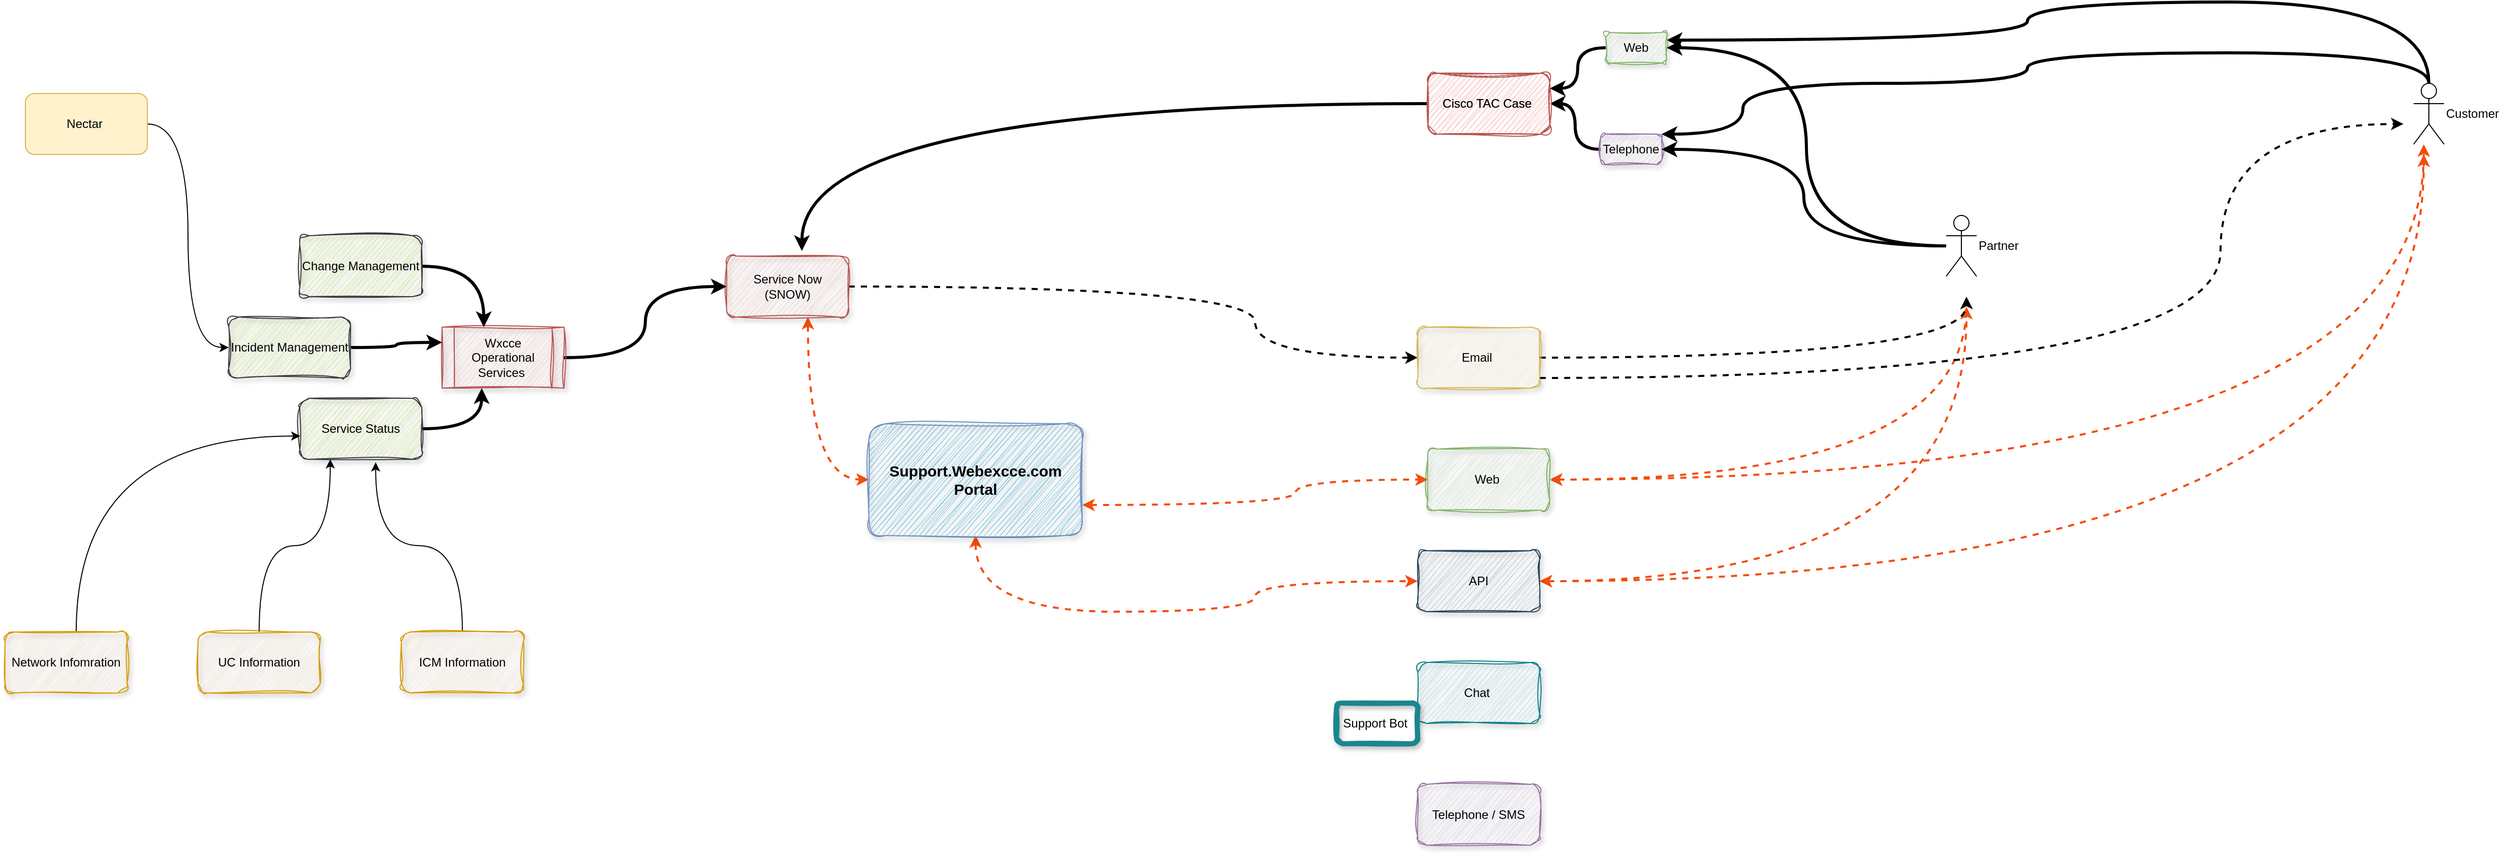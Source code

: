 <mxfile version="21.2.8" type="device" pages="2">
  <diagram name="Page-1" id="7oLF6MJBCvV3MgJ7693g">
    <mxGraphModel dx="2614" dy="551" grid="0" gridSize="10" guides="0" tooltips="1" connect="1" arrows="1" fold="1" page="1" pageScale="1" pageWidth="850" pageHeight="1100" math="0" shadow="0">
      <root>
        <mxCell id="0" />
        <mxCell id="1" parent="0" />
        <mxCell id="j0EKEkflC1mZHNeprfqH-12" style="edgeStyle=orthogonalEdgeStyle;curved=1;orthogonalLoop=1;jettySize=auto;html=1;entryX=1;entryY=0.25;entryDx=0;entryDy=0;strokeWidth=3;" parent="1" source="j0EKEkflC1mZHNeprfqH-2" target="j0EKEkflC1mZHNeprfqH-6" edge="1">
          <mxGeometry relative="1" as="geometry">
            <Array as="points">
              <mxPoint x="1594" y="97" />
              <mxPoint x="1199" y="97" />
              <mxPoint x="1199" y="135" />
            </Array>
          </mxGeometry>
        </mxCell>
        <mxCell id="j0EKEkflC1mZHNeprfqH-15" style="edgeStyle=orthogonalEdgeStyle;curved=1;orthogonalLoop=1;jettySize=auto;html=1;strokeWidth=3;" parent="1" source="j0EKEkflC1mZHNeprfqH-2" edge="1">
          <mxGeometry relative="1" as="geometry">
            <mxPoint x="839" y="227" as="targetPoint" />
            <Array as="points">
              <mxPoint x="1594" y="147" />
              <mxPoint x="1199" y="147" />
              <mxPoint x="1199" y="177" />
              <mxPoint x="919" y="177" />
              <mxPoint x="919" y="227" />
            </Array>
          </mxGeometry>
        </mxCell>
        <mxCell id="j0EKEkflC1mZHNeprfqH-2" value="Customer" style="shape=umlActor;verticalLabelPosition=middle;verticalAlign=middle;html=1;outlineConnect=0;labelBackgroundColor=none;labelPosition=right;align=left;" parent="1" vertex="1">
          <mxGeometry x="1579" y="177" width="30" height="60" as="geometry" />
        </mxCell>
        <mxCell id="j0EKEkflC1mZHNeprfqH-4" value="" style="group;labelPosition=right;verticalLabelPosition=middle;align=left;verticalAlign=middle;strokeWidth=5;strokeColor=none;fillColor=none;rounded=0;" parent="1" vertex="1" connectable="0">
          <mxGeometry x="1119" y="287" width="60" height="80" as="geometry" />
        </mxCell>
        <mxCell id="j0EKEkflC1mZHNeprfqH-1" value="Partner" style="shape=umlActor;verticalLabelPosition=middle;verticalAlign=middle;html=1;outlineConnect=0;labelPosition=right;align=left;" parent="j0EKEkflC1mZHNeprfqH-4" vertex="1">
          <mxGeometry y="20" width="30" height="60" as="geometry" />
        </mxCell>
        <mxCell id="j0EKEkflC1mZHNeprfqH-11" style="edgeStyle=orthogonalEdgeStyle;curved=1;orthogonalLoop=1;jettySize=auto;html=1;entryX=0.617;entryY=-0.083;entryDx=0;entryDy=0;entryPerimeter=0;strokeWidth=3;" parent="1" source="j0EKEkflC1mZHNeprfqH-5" target="j0EKEkflC1mZHNeprfqH-10" edge="1">
          <mxGeometry relative="1" as="geometry" />
        </mxCell>
        <mxCell id="j0EKEkflC1mZHNeprfqH-5" value="Cisco TAC Case&amp;nbsp;" style="rounded=1;whiteSpace=wrap;html=1;fillColor=#f8cecc;strokeColor=#b85450;sketch=1;curveFitting=1;jiggle=2;" parent="1" vertex="1">
          <mxGeometry x="609" y="167" width="120" height="60" as="geometry" />
        </mxCell>
        <mxCell id="j0EKEkflC1mZHNeprfqH-8" style="edgeStyle=orthogonalEdgeStyle;orthogonalLoop=1;jettySize=auto;html=1;entryX=1;entryY=0.25;entryDx=0;entryDy=0;curved=1;strokeWidth=3;" parent="1" source="j0EKEkflC1mZHNeprfqH-6" target="j0EKEkflC1mZHNeprfqH-5" edge="1">
          <mxGeometry relative="1" as="geometry" />
        </mxCell>
        <mxCell id="j0EKEkflC1mZHNeprfqH-6" value="Web" style="rounded=1;whiteSpace=wrap;html=1;fillColor=#d5e8d4;strokeColor=#82b366;sketch=1;curveFitting=1;jiggle=2;shadow=1;" parent="1" vertex="1">
          <mxGeometry x="784" y="127" width="60" height="30" as="geometry" />
        </mxCell>
        <mxCell id="j0EKEkflC1mZHNeprfqH-9" style="edgeStyle=orthogonalEdgeStyle;orthogonalLoop=1;jettySize=auto;html=1;entryX=1;entryY=0.5;entryDx=0;entryDy=0;curved=1;strokeWidth=3;" parent="1" source="j0EKEkflC1mZHNeprfqH-7" target="j0EKEkflC1mZHNeprfqH-5" edge="1">
          <mxGeometry relative="1" as="geometry" />
        </mxCell>
        <mxCell id="j0EKEkflC1mZHNeprfqH-7" value="Telephone" style="rounded=1;whiteSpace=wrap;html=1;fillColor=#e1d5e7;strokeColor=#9673a6;sketch=1;curveFitting=1;jiggle=2;shadow=1;" parent="1" vertex="1">
          <mxGeometry x="779" y="227" width="60" height="30" as="geometry" />
        </mxCell>
        <mxCell id="j0EKEkflC1mZHNeprfqH-20" style="edgeStyle=orthogonalEdgeStyle;curved=1;orthogonalLoop=1;jettySize=auto;html=1;entryX=0;entryY=0.5;entryDx=0;entryDy=0;dashed=1;strokeWidth=2;" parent="1" source="j0EKEkflC1mZHNeprfqH-10" target="j0EKEkflC1mZHNeprfqH-18" edge="1">
          <mxGeometry relative="1" as="geometry">
            <Array as="points">
              <mxPoint x="439" y="377" />
              <mxPoint x="439" y="447" />
            </Array>
          </mxGeometry>
        </mxCell>
        <mxCell id="j0EKEkflC1mZHNeprfqH-37" style="edgeStyle=orthogonalEdgeStyle;curved=1;orthogonalLoop=1;jettySize=auto;html=1;dashed=1;strokeWidth=2;fillColor=#e1d5e7;strokeColor=#f14e0e;startArrow=classic;startFill=1;" parent="1" source="j0EKEkflC1mZHNeprfqH-10" target="gzv1vfsZAthlygZUrHz5-13" edge="1">
          <mxGeometry relative="1" as="geometry">
            <Array as="points">
              <mxPoint x="-1" y="567" />
            </Array>
          </mxGeometry>
        </mxCell>
        <mxCell id="j0EKEkflC1mZHNeprfqH-10" value="Service Now &lt;br&gt;(SNOW)" style="rounded=1;whiteSpace=wrap;html=1;fillColor=#f8cecc;strokeColor=#b85450;sketch=1;curveFitting=1;jiggle=2;shadow=1;" parent="1" vertex="1">
          <mxGeometry x="-81" y="347" width="120" height="60" as="geometry" />
        </mxCell>
        <mxCell id="j0EKEkflC1mZHNeprfqH-13" style="edgeStyle=orthogonalEdgeStyle;curved=1;orthogonalLoop=1;jettySize=auto;html=1;entryX=1;entryY=0.5;entryDx=0;entryDy=0;strokeWidth=3;" parent="1" source="j0EKEkflC1mZHNeprfqH-1" target="j0EKEkflC1mZHNeprfqH-6" edge="1">
          <mxGeometry relative="1" as="geometry" />
        </mxCell>
        <mxCell id="j0EKEkflC1mZHNeprfqH-14" style="edgeStyle=orthogonalEdgeStyle;curved=1;orthogonalLoop=1;jettySize=auto;html=1;entryX=1;entryY=0.5;entryDx=0;entryDy=0;strokeWidth=3;" parent="1" source="j0EKEkflC1mZHNeprfqH-1" target="j0EKEkflC1mZHNeprfqH-7" edge="1">
          <mxGeometry relative="1" as="geometry" />
        </mxCell>
        <mxCell id="j0EKEkflC1mZHNeprfqH-43" style="edgeStyle=orthogonalEdgeStyle;curved=1;orthogonalLoop=1;jettySize=auto;html=1;strokeColor=#f14e0e;strokeWidth=2;startArrow=classic;startFill=1;dashed=1;" parent="1" source="j0EKEkflC1mZHNeprfqH-16" edge="1">
          <mxGeometry relative="1" as="geometry">
            <mxPoint x="1589" y="237" as="targetPoint" />
          </mxGeometry>
        </mxCell>
        <mxCell id="j0EKEkflC1mZHNeprfqH-48" style="edgeStyle=orthogonalEdgeStyle;curved=1;orthogonalLoop=1;jettySize=auto;html=1;dashed=1;strokeColor=#f14e0e;strokeWidth=2;startArrow=classic;startFill=1;" parent="1" source="j0EKEkflC1mZHNeprfqH-16" edge="1">
          <mxGeometry relative="1" as="geometry">
            <mxPoint x="1139" y="387" as="targetPoint" />
          </mxGeometry>
        </mxCell>
        <mxCell id="j0EKEkflC1mZHNeprfqH-16" value="Web&amp;nbsp;" style="rounded=1;whiteSpace=wrap;html=1;fillColor=#d5e8d4;strokeColor=#82b366;sketch=1;curveFitting=1;jiggle=2;shadow=1;" parent="1" vertex="1">
          <mxGeometry x="609" y="537" width="120" height="60" as="geometry" />
        </mxCell>
        <mxCell id="j0EKEkflC1mZHNeprfqH-52" style="edgeStyle=orthogonalEdgeStyle;curved=1;orthogonalLoop=1;jettySize=auto;html=1;dashed=1;strokeColor=#f14e0e;strokeWidth=2;startArrow=classic;startFill=1;" parent="1" source="j0EKEkflC1mZHNeprfqH-17" edge="1">
          <mxGeometry relative="1" as="geometry">
            <mxPoint x="1139" y="397" as="targetPoint" />
          </mxGeometry>
        </mxCell>
        <mxCell id="gzv1vfsZAthlygZUrHz5-27" style="edgeStyle=orthogonalEdgeStyle;orthogonalLoop=1;jettySize=auto;html=1;strokeColor=#f14e0e;dashed=1;strokeWidth=2;startArrow=classic;startFill=1;curved=1;" parent="1" source="j0EKEkflC1mZHNeprfqH-17" edge="1">
          <mxGeometry relative="1" as="geometry">
            <mxPoint x="1589" y="247" as="targetPoint" />
          </mxGeometry>
        </mxCell>
        <mxCell id="j0EKEkflC1mZHNeprfqH-17" value="API" style="rounded=1;whiteSpace=wrap;html=1;fillColor=#bac8d3;strokeColor=#23445d;sketch=1;curveFitting=1;jiggle=2;shadow=1;" parent="1" vertex="1">
          <mxGeometry x="599" y="637" width="120" height="60" as="geometry" />
        </mxCell>
        <mxCell id="j0EKEkflC1mZHNeprfqH-21" style="edgeStyle=orthogonalEdgeStyle;curved=1;orthogonalLoop=1;jettySize=auto;html=1;dashed=1;strokeWidth=2;" parent="1" source="j0EKEkflC1mZHNeprfqH-18" edge="1">
          <mxGeometry relative="1" as="geometry">
            <mxPoint x="1139" y="387" as="targetPoint" />
          </mxGeometry>
        </mxCell>
        <mxCell id="j0EKEkflC1mZHNeprfqH-22" style="edgeStyle=orthogonalEdgeStyle;curved=1;orthogonalLoop=1;jettySize=auto;html=1;dashed=1;strokeWidth=2;" parent="1" source="j0EKEkflC1mZHNeprfqH-18" edge="1">
          <mxGeometry relative="1" as="geometry">
            <mxPoint x="1569" y="217" as="targetPoint" />
            <Array as="points">
              <mxPoint x="1389" y="467" />
            </Array>
          </mxGeometry>
        </mxCell>
        <mxCell id="j0EKEkflC1mZHNeprfqH-18" value="Email&amp;nbsp;" style="rounded=1;whiteSpace=wrap;html=1;fillColor=#fff2cc;strokeColor=#d6b656;sketch=1;curveFitting=1;jiggle=2;shadow=1;" parent="1" vertex="1">
          <mxGeometry x="599" y="417" width="120" height="60" as="geometry" />
        </mxCell>
        <mxCell id="j0EKEkflC1mZHNeprfqH-19" value="Telephone / SMS" style="rounded=1;whiteSpace=wrap;html=1;fillColor=#e1d5e7;strokeColor=#9673a6;shadow=1;sketch=1;curveFitting=1;jiggle=2;" parent="1" vertex="1">
          <mxGeometry x="599" y="867" width="120" height="60" as="geometry" />
        </mxCell>
        <mxCell id="j0EKEkflC1mZHNeprfqH-24" value="Chat&amp;nbsp;" style="rounded=1;whiteSpace=wrap;html=1;fillColor=#b0e3e6;strokeColor=#0e8088;sketch=1;curveFitting=1;jiggle=2;shadow=1;" parent="1" vertex="1">
          <mxGeometry x="599" y="747" width="120" height="60" as="geometry" />
        </mxCell>
        <mxCell id="j0EKEkflC1mZHNeprfqH-26" style="edgeStyle=orthogonalEdgeStyle;curved=1;orthogonalLoop=1;jettySize=auto;html=1;entryX=0;entryY=0.5;entryDx=0;entryDy=0;strokeWidth=3;" parent="1" source="j0EKEkflC1mZHNeprfqH-25" target="j0EKEkflC1mZHNeprfqH-10" edge="1">
          <mxGeometry relative="1" as="geometry" />
        </mxCell>
        <mxCell id="j0EKEkflC1mZHNeprfqH-25" value="Wxcce Operational Services&amp;nbsp;" style="shape=process;whiteSpace=wrap;html=1;backgroundOutline=1;fillColor=#f8cecc;strokeColor=#b85450;sketch=1;curveFitting=1;jiggle=2;shadow=1;" parent="1" vertex="1">
          <mxGeometry x="-361" y="417" width="120" height="60" as="geometry" />
        </mxCell>
        <mxCell id="j0EKEkflC1mZHNeprfqH-35" style="edgeStyle=orthogonalEdgeStyle;curved=1;orthogonalLoop=1;jettySize=auto;html=1;entryX=0.325;entryY=1;entryDx=0;entryDy=0;entryPerimeter=0;strokeWidth=3;" parent="1" source="j0EKEkflC1mZHNeprfqH-27" target="j0EKEkflC1mZHNeprfqH-25" edge="1">
          <mxGeometry relative="1" as="geometry" />
        </mxCell>
        <mxCell id="j0EKEkflC1mZHNeprfqH-27" value="Service Status" style="rounded=1;whiteSpace=wrap;html=1;fillColor=#cdeb8b;strokeColor=#36393d;shadow=1;glass=0;sketch=1;curveFitting=1;jiggle=2;" parent="1" vertex="1">
          <mxGeometry x="-501" y="487" width="120" height="60" as="geometry" />
        </mxCell>
        <mxCell id="j0EKEkflC1mZHNeprfqH-34" style="edgeStyle=orthogonalEdgeStyle;curved=1;orthogonalLoop=1;jettySize=auto;html=1;entryX=0.342;entryY=0;entryDx=0;entryDy=0;entryPerimeter=0;strokeWidth=3;" parent="1" source="j0EKEkflC1mZHNeprfqH-28" target="j0EKEkflC1mZHNeprfqH-25" edge="1">
          <mxGeometry relative="1" as="geometry" />
        </mxCell>
        <mxCell id="j0EKEkflC1mZHNeprfqH-28" value="Change Management" style="rounded=1;whiteSpace=wrap;html=1;fillColor=#cdeb8b;strokeColor=#36393d;shadow=1;glass=0;sketch=1;curveFitting=1;jiggle=2;" parent="1" vertex="1">
          <mxGeometry x="-501" y="327" width="120" height="60" as="geometry" />
        </mxCell>
        <mxCell id="j0EKEkflC1mZHNeprfqH-36" style="edgeStyle=orthogonalEdgeStyle;curved=1;orthogonalLoop=1;jettySize=auto;html=1;entryX=0;entryY=0.25;entryDx=0;entryDy=0;strokeWidth=3;" parent="1" source="j0EKEkflC1mZHNeprfqH-29" target="j0EKEkflC1mZHNeprfqH-25" edge="1">
          <mxGeometry relative="1" as="geometry" />
        </mxCell>
        <mxCell id="j0EKEkflC1mZHNeprfqH-29" value="Incident Management" style="rounded=1;whiteSpace=wrap;html=1;fillColor=#cdeb8b;strokeColor=#36393d;shadow=1;glass=0;sketch=1;curveFitting=1;jiggle=2;" parent="1" vertex="1">
          <mxGeometry x="-571" y="407" width="120" height="60" as="geometry" />
        </mxCell>
        <mxCell id="j0EKEkflC1mZHNeprfqH-32" value="Cisco TAC Case&amp;nbsp;" style="rounded=1;whiteSpace=wrap;html=1;fillColor=#f8cecc;strokeColor=#b85450;sketch=1;curveFitting=1;jiggle=2;" parent="1" vertex="1">
          <mxGeometry x="609" y="167" width="120" height="60" as="geometry" />
        </mxCell>
        <mxCell id="j0EKEkflC1mZHNeprfqH-54" value="Support Bot&amp;nbsp;" style="rounded=1;whiteSpace=wrap;html=1;shadow=1;glass=0;labelBackgroundColor=none;sketch=1;strokeColor=#1a868e;strokeWidth=5;fillColor=none;" parent="1" vertex="1">
          <mxGeometry x="519" y="787" width="80" height="40" as="geometry" />
        </mxCell>
        <mxCell id="gzv1vfsZAthlygZUrHz5-2" style="edgeStyle=orthogonalEdgeStyle;orthogonalLoop=1;jettySize=auto;html=1;curved=1;entryX=0;entryY=0.5;entryDx=0;entryDy=0;" parent="1" source="gzv1vfsZAthlygZUrHz5-1" target="j0EKEkflC1mZHNeprfqH-29" edge="1">
          <mxGeometry relative="1" as="geometry" />
        </mxCell>
        <mxCell id="gzv1vfsZAthlygZUrHz5-1" value="Nectar&amp;nbsp;" style="rounded=1;whiteSpace=wrap;html=1;fillColor=#fff2cc;strokeColor=#d6b656;" parent="1" vertex="1">
          <mxGeometry x="-771" y="187" width="120" height="60" as="geometry" />
        </mxCell>
        <mxCell id="gzv1vfsZAthlygZUrHz5-7" style="edgeStyle=orthogonalEdgeStyle;orthogonalLoop=1;jettySize=auto;html=1;entryX=0.622;entryY=1.05;entryDx=0;entryDy=0;entryPerimeter=0;curved=1;" parent="1" source="gzv1vfsZAthlygZUrHz5-4" target="j0EKEkflC1mZHNeprfqH-27" edge="1">
          <mxGeometry relative="1" as="geometry" />
        </mxCell>
        <mxCell id="gzv1vfsZAthlygZUrHz5-4" value="ICM Information" style="rounded=1;whiteSpace=wrap;html=1;fillColor=#ffe6cc;strokeColor=#d79b00;shadow=1;glass=0;sketch=1;curveFitting=1;jiggle=2;" parent="1" vertex="1">
          <mxGeometry x="-401" y="717" width="120" height="60" as="geometry" />
        </mxCell>
        <mxCell id="gzv1vfsZAthlygZUrHz5-8" style="edgeStyle=orthogonalEdgeStyle;orthogonalLoop=1;jettySize=auto;html=1;entryX=0.25;entryY=1;entryDx=0;entryDy=0;curved=1;" parent="1" source="gzv1vfsZAthlygZUrHz5-5" target="j0EKEkflC1mZHNeprfqH-27" edge="1">
          <mxGeometry relative="1" as="geometry" />
        </mxCell>
        <mxCell id="gzv1vfsZAthlygZUrHz5-5" value="UC Information" style="rounded=1;whiteSpace=wrap;html=1;fillColor=#ffe6cc;strokeColor=#d79b00;shadow=1;glass=0;sketch=1;curveFitting=1;jiggle=2;" parent="1" vertex="1">
          <mxGeometry x="-601" y="717" width="120" height="60" as="geometry" />
        </mxCell>
        <mxCell id="gzv1vfsZAthlygZUrHz5-10" style="edgeStyle=orthogonalEdgeStyle;orthogonalLoop=1;jettySize=auto;html=1;entryX=0.004;entryY=0.619;entryDx=0;entryDy=0;entryPerimeter=0;curved=1;" parent="1" source="gzv1vfsZAthlygZUrHz5-9" target="j0EKEkflC1mZHNeprfqH-27" edge="1">
          <mxGeometry relative="1" as="geometry">
            <Array as="points">
              <mxPoint x="-721" y="524" />
            </Array>
          </mxGeometry>
        </mxCell>
        <mxCell id="gzv1vfsZAthlygZUrHz5-9" value="Network Infomration" style="rounded=1;whiteSpace=wrap;html=1;fillColor=#ffe6cc;strokeColor=#d79b00;shadow=1;glass=0;sketch=1;curveFitting=1;jiggle=2;" parent="1" vertex="1">
          <mxGeometry x="-791" y="717" width="120" height="60" as="geometry" />
        </mxCell>
        <mxCell id="gzv1vfsZAthlygZUrHz5-15" style="edgeStyle=orthogonalEdgeStyle;orthogonalLoop=1;jettySize=auto;html=1;curved=1;fillColor=#e1d5e7;strokeColor=#f14e0e;strokeWidth=2;dashed=1;startArrow=classic;startFill=1;" parent="1" source="gzv1vfsZAthlygZUrHz5-13" target="j0EKEkflC1mZHNeprfqH-16" edge="1">
          <mxGeometry relative="1" as="geometry">
            <Array as="points">
              <mxPoint x="479" y="592" />
              <mxPoint x="479" y="567" />
            </Array>
          </mxGeometry>
        </mxCell>
        <mxCell id="gzv1vfsZAthlygZUrHz5-25" style="edgeStyle=orthogonalEdgeStyle;orthogonalLoop=1;jettySize=auto;html=1;entryX=0;entryY=0.5;entryDx=0;entryDy=0;curved=1;strokeColor=#f14e0e;fillColor=#e1d5e7;strokeWidth=2;dashed=1;startArrow=classic;startFill=1;" parent="1" source="gzv1vfsZAthlygZUrHz5-13" target="j0EKEkflC1mZHNeprfqH-17" edge="1">
          <mxGeometry relative="1" as="geometry">
            <Array as="points">
              <mxPoint x="164" y="697" />
              <mxPoint x="439" y="697" />
              <mxPoint x="439" y="667" />
            </Array>
          </mxGeometry>
        </mxCell>
        <mxCell id="gzv1vfsZAthlygZUrHz5-13" value="&lt;b&gt;&lt;font style=&quot;font-size: 15px;&quot;&gt;Support.Webexcce.com Portal&lt;/font&gt;&lt;/b&gt;" style="rounded=1;whiteSpace=wrap;html=1;fillColor=#69BFDF;strokeColor=#6c8ebf;sketch=1;curveFitting=1;jiggle=2;shadow=1;" parent="1" vertex="1">
          <mxGeometry x="59" y="512" width="210" height="110" as="geometry" />
        </mxCell>
      </root>
    </mxGraphModel>
  </diagram>
  <diagram id="TVAnVHlpZZROCvnnahdg" name="Page-2">
    <mxGraphModel dx="2835" dy="874" grid="1" gridSize="10" guides="1" tooltips="1" connect="1" arrows="1" fold="1" page="1" pageScale="1" pageWidth="850" pageHeight="1100" math="0" shadow="0">
      <root>
        <mxCell id="0" />
        <mxCell id="1" parent="0" />
        <mxCell id="8zwgfNs7vyRdgaqwPd8l-1" style="edgeStyle=orthogonalEdgeStyle;orthogonalLoop=1;jettySize=auto;html=1;entryX=0.5;entryY=0;entryDx=0;entryDy=0;curved=1;sketch=1;curveFitting=1;jiggle=2;" edge="1" parent="1" source="8zwgfNs7vyRdgaqwPd8l-2" target="8zwgfNs7vyRdgaqwPd8l-10">
          <mxGeometry relative="1" as="geometry" />
        </mxCell>
        <mxCell id="8zwgfNs7vyRdgaqwPd8l-2" value="CVP" style="shape=process;whiteSpace=wrap;html=1;backgroundOutline=1;sketch=1;curveFitting=1;jiggle=2;rounded=1;fillColor=#ffe6cc;fontColor=default;strokeColor=#d79b00;fontStyle=1;shadow=1;glass=0;" vertex="1" parent="1">
          <mxGeometry x="40" y="190" width="120" height="60" as="geometry" />
        </mxCell>
        <mxCell id="8zwgfNs7vyRdgaqwPd8l-3" style="edgeStyle=orthogonalEdgeStyle;orthogonalLoop=1;jettySize=auto;html=1;entryX=0.547;entryY=1.003;entryDx=0;entryDy=0;entryPerimeter=0;curved=1;sketch=1;curveFitting=1;jiggle=2;" edge="1" parent="1" source="8zwgfNs7vyRdgaqwPd8l-4" target="8zwgfNs7vyRdgaqwPd8l-10">
          <mxGeometry relative="1" as="geometry" />
        </mxCell>
        <mxCell id="8zwgfNs7vyRdgaqwPd8l-4" value="CVP" style="shape=process;whiteSpace=wrap;html=1;backgroundOutline=1;sketch=1;curveFitting=1;jiggle=2;rounded=1;fillColor=#ffe6cc;fontColor=default;strokeColor=#d79b00;fontStyle=1;shadow=1;glass=0;" vertex="1" parent="1">
          <mxGeometry x="40" y="290" width="120" height="60" as="geometry" />
        </mxCell>
        <mxCell id="8zwgfNs7vyRdgaqwPd8l-5" style="edgeStyle=orthogonalEdgeStyle;orthogonalLoop=1;jettySize=auto;html=1;entryX=0.561;entryY=-0.011;entryDx=0;entryDy=0;entryPerimeter=0;curved=1;sketch=1;curveFitting=1;jiggle=2;" edge="1" parent="1" source="8zwgfNs7vyRdgaqwPd8l-6" target="8zwgfNs7vyRdgaqwPd8l-12">
          <mxGeometry relative="1" as="geometry" />
        </mxCell>
        <mxCell id="8zwgfNs7vyRdgaqwPd8l-6" value="CVP" style="shape=process;whiteSpace=wrap;html=1;backgroundOutline=1;sketch=1;curveFitting=1;jiggle=2;rounded=1;fillColor=#ffe6cc;fontColor=default;strokeColor=#d79b00;fontStyle=1;shadow=1;glass=0;" vertex="1" parent="1">
          <mxGeometry x="40" y="540" width="120" height="60" as="geometry" />
        </mxCell>
        <mxCell id="8zwgfNs7vyRdgaqwPd8l-7" style="edgeStyle=orthogonalEdgeStyle;orthogonalLoop=1;jettySize=auto;html=1;entryX=0.5;entryY=1;entryDx=0;entryDy=0;curved=1;sketch=1;curveFitting=1;jiggle=2;" edge="1" parent="1" source="8zwgfNs7vyRdgaqwPd8l-8" target="8zwgfNs7vyRdgaqwPd8l-12">
          <mxGeometry relative="1" as="geometry" />
        </mxCell>
        <mxCell id="8zwgfNs7vyRdgaqwPd8l-8" value="CVP" style="shape=process;whiteSpace=wrap;html=1;backgroundOutline=1;sketch=1;curveFitting=1;jiggle=2;rounded=1;fillColor=#ffe6cc;fontColor=default;strokeColor=#d79b00;fontStyle=1;shadow=1;glass=0;" vertex="1" parent="1">
          <mxGeometry x="40" y="630" width="120" height="60" as="geometry" />
        </mxCell>
        <mxCell id="8zwgfNs7vyRdgaqwPd8l-9" style="edgeStyle=orthogonalEdgeStyle;orthogonalLoop=1;jettySize=auto;html=1;curved=1;sketch=1;curveFitting=1;jiggle=2;" edge="1" parent="1" source="8zwgfNs7vyRdgaqwPd8l-10" target="8zwgfNs7vyRdgaqwPd8l-14">
          <mxGeometry relative="1" as="geometry" />
        </mxCell>
        <mxCell id="8zwgfNs7vyRdgaqwPd8l-10" value="EM 7&lt;br&gt;Collector" style="rounded=1;whiteSpace=wrap;html=1;fontStyle=1;sketch=1;curveFitting=1;jiggle=2;fillColor=#cdeb8b;fontColor=default;strokeColor=#36393d;shadow=1;glass=0;" vertex="1" parent="1">
          <mxGeometry x="230" y="240" width="120" height="60" as="geometry" />
        </mxCell>
        <mxCell id="8zwgfNs7vyRdgaqwPd8l-11" style="edgeStyle=orthogonalEdgeStyle;orthogonalLoop=1;jettySize=auto;html=1;entryX=0.5;entryY=1;entryDx=0;entryDy=0;curved=1;sketch=1;curveFitting=1;jiggle=2;" edge="1" parent="1" source="8zwgfNs7vyRdgaqwPd8l-12" target="8zwgfNs7vyRdgaqwPd8l-14">
          <mxGeometry relative="1" as="geometry" />
        </mxCell>
        <mxCell id="8zwgfNs7vyRdgaqwPd8l-12" value="EM 7&lt;br&gt;Collector" style="rounded=1;whiteSpace=wrap;html=1;fontStyle=1;sketch=1;curveFitting=1;jiggle=2;fillColor=#cdeb8b;fontColor=default;strokeColor=#36393d;shadow=1;glass=0;" vertex="1" parent="1">
          <mxGeometry x="230" y="570" width="120" height="60" as="geometry" />
        </mxCell>
        <mxCell id="8zwgfNs7vyRdgaqwPd8l-13" style="edgeStyle=orthogonalEdgeStyle;rounded=0;orthogonalLoop=1;jettySize=auto;html=1;" edge="1" parent="1" source="8zwgfNs7vyRdgaqwPd8l-14" target="8zwgfNs7vyRdgaqwPd8l-15">
          <mxGeometry relative="1" as="geometry" />
        </mxCell>
        <mxCell id="8zwgfNs7vyRdgaqwPd8l-14" value="EM7&amp;nbsp;&lt;br&gt;Database" style="rounded=1;whiteSpace=wrap;html=1;fontStyle=1;sketch=1;curveFitting=1;jiggle=2;fillColor=#cdeb8b;fontColor=default;strokeColor=#36393d;shadow=1;glass=0;" vertex="1" parent="1">
          <mxGeometry x="425" y="380" width="120" height="60" as="geometry" />
        </mxCell>
        <mxCell id="PI2OfPEljsCi3JOHR-BK-5" style="edgeStyle=orthogonalEdgeStyle;orthogonalLoop=1;jettySize=auto;html=1;entryX=0;entryY=0.5;entryDx=0;entryDy=0;curved=1;" edge="1" parent="1" source="8zwgfNs7vyRdgaqwPd8l-15" target="PI2OfPEljsCi3JOHR-BK-3">
          <mxGeometry relative="1" as="geometry">
            <Array as="points">
              <mxPoint x="760" y="280" />
            </Array>
          </mxGeometry>
        </mxCell>
        <mxCell id="8zwgfNs7vyRdgaqwPd8l-15" value="Service Now" style="rounded=1;whiteSpace=wrap;html=1;fillColor=#f8cecc;strokeColor=#b85450;sketch=1;curveFitting=1;jiggle=2;shadow=1;" vertex="1" parent="1">
          <mxGeometry x="700" y="380" width="120" height="60" as="geometry" />
        </mxCell>
        <mxCell id="8zwgfNs7vyRdgaqwPd8l-16" style="edgeStyle=orthogonalEdgeStyle;rounded=0;orthogonalLoop=1;jettySize=auto;html=1;exitX=0.5;exitY=1;exitDx=0;exitDy=0;" edge="1" parent="1" source="8zwgfNs7vyRdgaqwPd8l-2" target="8zwgfNs7vyRdgaqwPd8l-2">
          <mxGeometry relative="1" as="geometry" />
        </mxCell>
        <mxCell id="PI2OfPEljsCi3JOHR-BK-1" value="Operations" style="shape=umlActor;verticalLabelPosition=bottom;verticalAlign=top;html=1;outlineConnect=0;" vertex="1" parent="1">
          <mxGeometry x="985" y="160" width="30" height="60" as="geometry" />
        </mxCell>
        <mxCell id="PI2OfPEljsCi3JOHR-BK-3" value="Operations" style="rounded=1;whiteSpace=wrap;html=1;fillColor=#1ba1e2;fontColor=#ffffff;strokeColor=#006EAF;sketch=1;curveFitting=1;jiggle=2;" vertex="1" parent="1">
          <mxGeometry x="940" y="250" width="120" height="60" as="geometry" />
        </mxCell>
        <mxCell id="XcilB0X9_GWKKclSQ7Ln-6" style="edgeStyle=orthogonalEdgeStyle;orthogonalLoop=1;jettySize=auto;html=1;entryX=1;entryY=0.25;entryDx=0;entryDy=0;curved=1;strokeWidth=3;" edge="1" parent="1" source="tssRIosmUejDpk_Uo4JK-1" target="XcilB0X9_GWKKclSQ7Ln-1">
          <mxGeometry relative="1" as="geometry" />
        </mxCell>
        <mxCell id="tssRIosmUejDpk_Uo4JK-1" value="Customer" style="shape=umlActor;verticalLabelPosition=middle;verticalAlign=middle;html=1;outlineConnect=0;labelBackgroundColor=none;labelPosition=right;align=left;" vertex="1" parent="1">
          <mxGeometry x="2270" y="310" width="30" height="60" as="geometry" />
        </mxCell>
        <mxCell id="tssRIosmUejDpk_Uo4JK-2" value="" style="group;labelPosition=right;verticalLabelPosition=middle;align=left;verticalAlign=middle;strokeWidth=5;strokeColor=none;fillColor=none;rounded=0;" vertex="1" connectable="0" parent="1">
          <mxGeometry x="1910" y="380" width="60" height="80" as="geometry" />
        </mxCell>
        <mxCell id="tssRIosmUejDpk_Uo4JK-3" value="Partner" style="shape=umlActor;verticalLabelPosition=middle;verticalAlign=middle;html=1;outlineConnect=0;labelPosition=right;align=left;" vertex="1" parent="tssRIosmUejDpk_Uo4JK-2">
          <mxGeometry y="20" width="30" height="60" as="geometry" />
        </mxCell>
        <mxCell id="XcilB0X9_GWKKclSQ7Ln-4" style="edgeStyle=orthogonalEdgeStyle;orthogonalLoop=1;jettySize=auto;html=1;curved=1;" edge="1" parent="1" source="XcilB0X9_GWKKclSQ7Ln-1" target="XcilB0X9_GWKKclSQ7Ln-2">
          <mxGeometry relative="1" as="geometry" />
        </mxCell>
        <mxCell id="XcilB0X9_GWKKclSQ7Ln-1" value="CS1&amp;nbsp;&lt;br&gt;" style="rounded=1;whiteSpace=wrap;html=1;fillColor=#f0a30a;strokeColor=#BD7000;sketch=1;curveFitting=1;jiggle=2;shadow=1;fontStyle=1;fontColor=#fcfcfc;" vertex="1" parent="1">
          <mxGeometry x="1520" y="240" width="120" height="60" as="geometry" />
        </mxCell>
        <mxCell id="XcilB0X9_GWKKclSQ7Ln-3" style="edgeStyle=orthogonalEdgeStyle;rounded=0;orthogonalLoop=1;jettySize=auto;html=1;" edge="1" parent="1" source="XcilB0X9_GWKKclSQ7Ln-2" target="8zwgfNs7vyRdgaqwPd8l-15">
          <mxGeometry relative="1" as="geometry" />
        </mxCell>
        <mxCell id="XcilB0X9_GWKKclSQ7Ln-2" value="Service Grid" style="rounded=1;whiteSpace=wrap;html=1;fillColor=#f0a30a;strokeColor=#BD7000;sketch=1;curveFitting=1;jiggle=2;shadow=1;fontStyle=1;fontColor=#fcfcfc;" vertex="1" parent="1">
          <mxGeometry x="1180" y="380" width="120" height="60" as="geometry" />
        </mxCell>
        <mxCell id="XcilB0X9_GWKKclSQ7Ln-5" style="edgeStyle=orthogonalEdgeStyle;orthogonalLoop=1;jettySize=auto;html=1;entryX=1;entryY=0.5;entryDx=0;entryDy=0;curved=1;strokeWidth=3;" edge="1" parent="1" source="tssRIosmUejDpk_Uo4JK-3" target="XcilB0X9_GWKKclSQ7Ln-1">
          <mxGeometry relative="1" as="geometry" />
        </mxCell>
      </root>
    </mxGraphModel>
  </diagram>
</mxfile>
